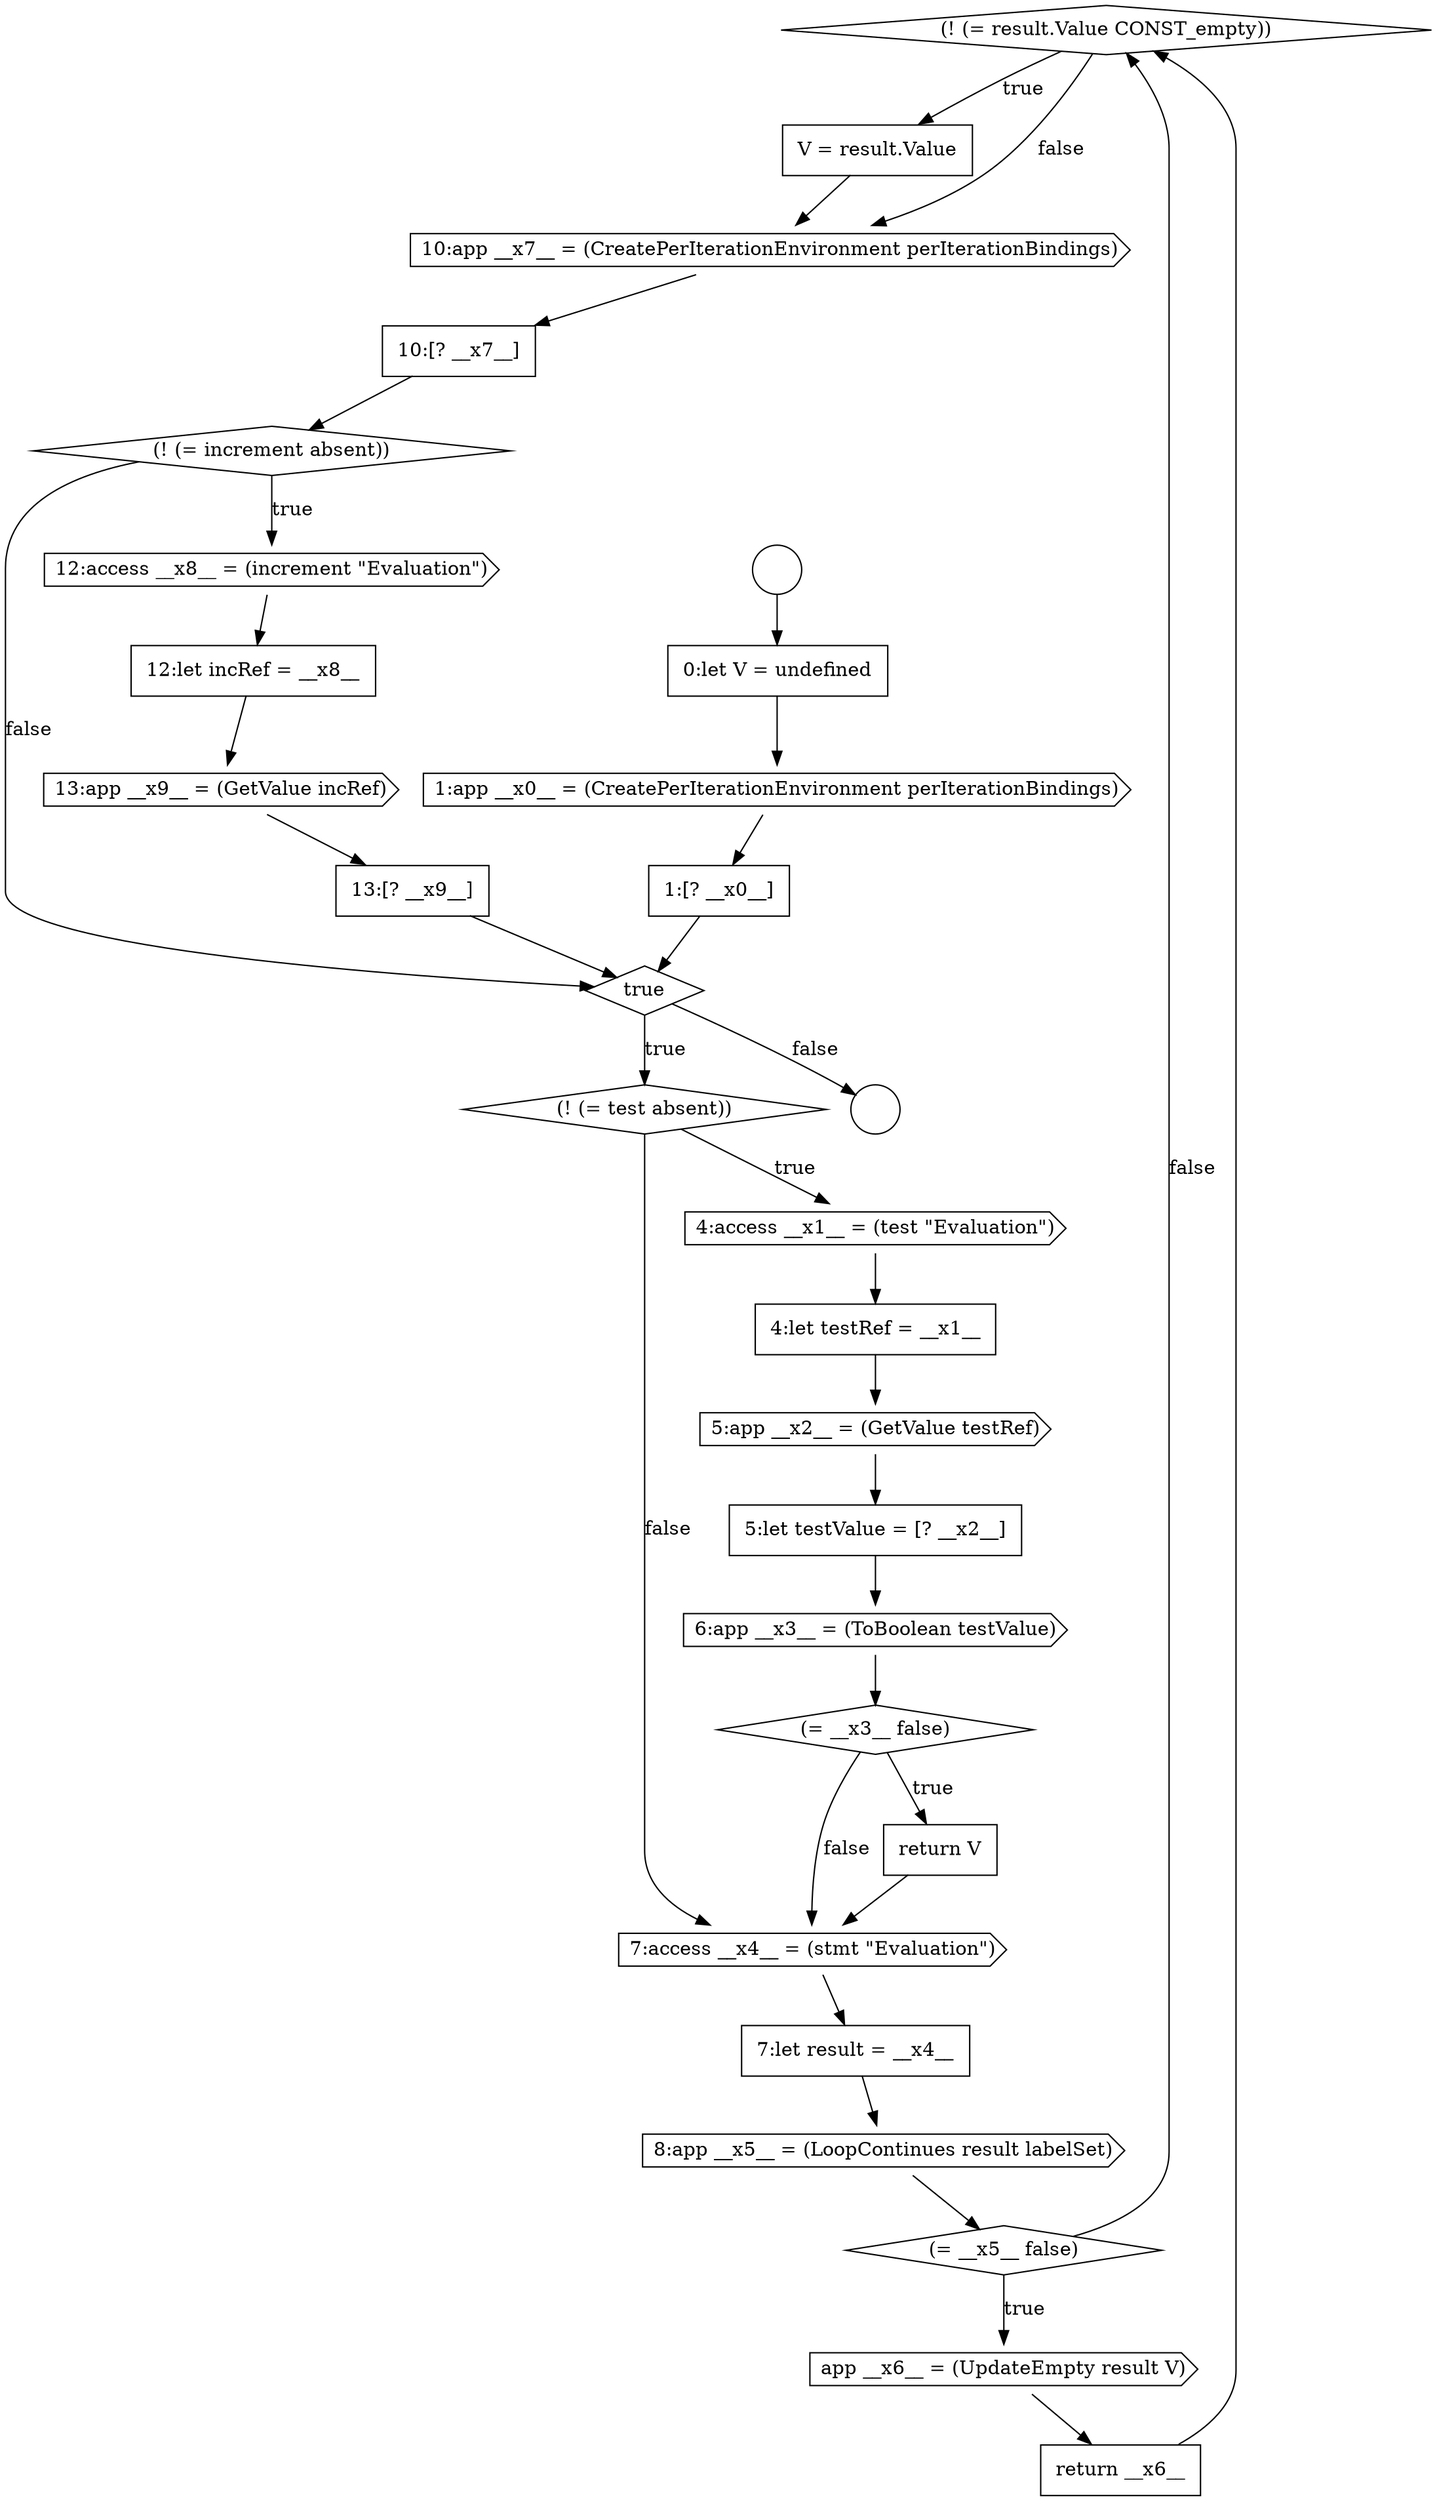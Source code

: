digraph {
  node6877 [shape=diamond, label=<<font color="black">(! (= result.Value CONST_empty))</font>> color="black" fillcolor="white" style=filled]
  node6872 [shape=none, margin=0, label=<<font color="black">
    <table border="0" cellborder="1" cellspacing="0" cellpadding="10">
      <tr><td align="left">7:let result = __x4__</td></tr>
    </table>
  </font>> color="black" fillcolor="white" style=filled]
  node6862 [shape=diamond, label=<<font color="black">true</font>> color="black" fillcolor="white" style=filled]
  node6876 [shape=none, margin=0, label=<<font color="black">
    <table border="0" cellborder="1" cellspacing="0" cellpadding="10">
      <tr><td align="left">return __x6__</td></tr>
    </table>
  </font>> color="black" fillcolor="white" style=filled]
  node6866 [shape=cds, label=<<font color="black">5:app __x2__ = (GetValue testRef)</font>> color="black" fillcolor="white" style=filled]
  node6885 [shape=none, margin=0, label=<<font color="black">
    <table border="0" cellborder="1" cellspacing="0" cellpadding="10">
      <tr><td align="left">13:[? __x9__]</td></tr>
    </table>
  </font>> color="black" fillcolor="white" style=filled]
  node6880 [shape=none, margin=0, label=<<font color="black">
    <table border="0" cellborder="1" cellspacing="0" cellpadding="10">
      <tr><td align="left">10:[? __x7__]</td></tr>
    </table>
  </font>> color="black" fillcolor="white" style=filled]
  node6871 [shape=cds, label=<<font color="black">7:access __x4__ = (stmt &quot;Evaluation&quot;)</font>> color="black" fillcolor="white" style=filled]
  node6874 [shape=diamond, label=<<font color="black">(= __x5__ false)</font>> color="black" fillcolor="white" style=filled]
  node6868 [shape=cds, label=<<font color="black">6:app __x3__ = (ToBoolean testValue)</font>> color="black" fillcolor="white" style=filled]
  node6883 [shape=none, margin=0, label=<<font color="black">
    <table border="0" cellborder="1" cellspacing="0" cellpadding="10">
      <tr><td align="left">12:let incRef = __x8__</td></tr>
    </table>
  </font>> color="black" fillcolor="white" style=filled]
  node6878 [shape=none, margin=0, label=<<font color="black">
    <table border="0" cellborder="1" cellspacing="0" cellpadding="10">
      <tr><td align="left">V = result.Value</td></tr>
    </table>
  </font>> color="black" fillcolor="white" style=filled]
  node6873 [shape=cds, label=<<font color="black">8:app __x5__ = (LoopContinues result labelSet)</font>> color="black" fillcolor="white" style=filled]
  node6863 [shape=diamond, label=<<font color="black">(! (= test absent))</font>> color="black" fillcolor="white" style=filled]
  node6860 [shape=cds, label=<<font color="black">1:app __x0__ = (CreatePerIterationEnvironment perIterationBindings)</font>> color="black" fillcolor="white" style=filled]
  node6865 [shape=none, margin=0, label=<<font color="black">
    <table border="0" cellborder="1" cellspacing="0" cellpadding="10">
      <tr><td align="left">4:let testRef = __x1__</td></tr>
    </table>
  </font>> color="black" fillcolor="white" style=filled]
  node6884 [shape=cds, label=<<font color="black">13:app __x9__ = (GetValue incRef)</font>> color="black" fillcolor="white" style=filled]
  node6859 [shape=none, margin=0, label=<<font color="black">
    <table border="0" cellborder="1" cellspacing="0" cellpadding="10">
      <tr><td align="left">0:let V = undefined</td></tr>
    </table>
  </font>> color="black" fillcolor="white" style=filled]
  node6869 [shape=diamond, label=<<font color="black">(= __x3__ false)</font>> color="black" fillcolor="white" style=filled]
  node6870 [shape=none, margin=0, label=<<font color="black">
    <table border="0" cellborder="1" cellspacing="0" cellpadding="10">
      <tr><td align="left">return V</td></tr>
    </table>
  </font>> color="black" fillcolor="white" style=filled]
  node6881 [shape=diamond, label=<<font color="black">(! (= increment absent))</font>> color="black" fillcolor="white" style=filled]
  node6858 [shape=circle label=" " color="black" fillcolor="white" style=filled]
  node6875 [shape=cds, label=<<font color="black">app __x6__ = (UpdateEmpty result V)</font>> color="black" fillcolor="white" style=filled]
  node6861 [shape=none, margin=0, label=<<font color="black">
    <table border="0" cellborder="1" cellspacing="0" cellpadding="10">
      <tr><td align="left">1:[? __x0__]</td></tr>
    </table>
  </font>> color="black" fillcolor="white" style=filled]
  node6867 [shape=none, margin=0, label=<<font color="black">
    <table border="0" cellborder="1" cellspacing="0" cellpadding="10">
      <tr><td align="left">5:let testValue = [? __x2__]</td></tr>
    </table>
  </font>> color="black" fillcolor="white" style=filled]
  node6882 [shape=cds, label=<<font color="black">12:access __x8__ = (increment &quot;Evaluation&quot;)</font>> color="black" fillcolor="white" style=filled]
  node6864 [shape=cds, label=<<font color="black">4:access __x1__ = (test &quot;Evaluation&quot;)</font>> color="black" fillcolor="white" style=filled]
  node6857 [shape=circle label=" " color="black" fillcolor="white" style=filled]
  node6879 [shape=cds, label=<<font color="black">10:app __x7__ = (CreatePerIterationEnvironment perIterationBindings)</font>> color="black" fillcolor="white" style=filled]
  node6857 -> node6859 [ color="black"]
  node6876 -> node6877 [ color="black"]
  node6879 -> node6880 [ color="black"]
  node6878 -> node6879 [ color="black"]
  node6877 -> node6878 [label=<<font color="black">true</font>> color="black"]
  node6877 -> node6879 [label=<<font color="black">false</font>> color="black"]
  node6883 -> node6884 [ color="black"]
  node6868 -> node6869 [ color="black"]
  node6867 -> node6868 [ color="black"]
  node6860 -> node6861 [ color="black"]
  node6869 -> node6870 [label=<<font color="black">true</font>> color="black"]
  node6869 -> node6871 [label=<<font color="black">false</font>> color="black"]
  node6875 -> node6876 [ color="black"]
  node6874 -> node6875 [label=<<font color="black">true</font>> color="black"]
  node6874 -> node6877 [label=<<font color="black">false</font>> color="black"]
  node6870 -> node6871 [ color="black"]
  node6884 -> node6885 [ color="black"]
  node6882 -> node6883 [ color="black"]
  node6885 -> node6862 [ color="black"]
  node6864 -> node6865 [ color="black"]
  node6880 -> node6881 [ color="black"]
  node6859 -> node6860 [ color="black"]
  node6863 -> node6864 [label=<<font color="black">true</font>> color="black"]
  node6863 -> node6871 [label=<<font color="black">false</font>> color="black"]
  node6861 -> node6862 [ color="black"]
  node6871 -> node6872 [ color="black"]
  node6865 -> node6866 [ color="black"]
  node6866 -> node6867 [ color="black"]
  node6872 -> node6873 [ color="black"]
  node6873 -> node6874 [ color="black"]
  node6862 -> node6863 [label=<<font color="black">true</font>> color="black"]
  node6862 -> node6858 [label=<<font color="black">false</font>> color="black"]
  node6881 -> node6882 [label=<<font color="black">true</font>> color="black"]
  node6881 -> node6862 [label=<<font color="black">false</font>> color="black"]
}
